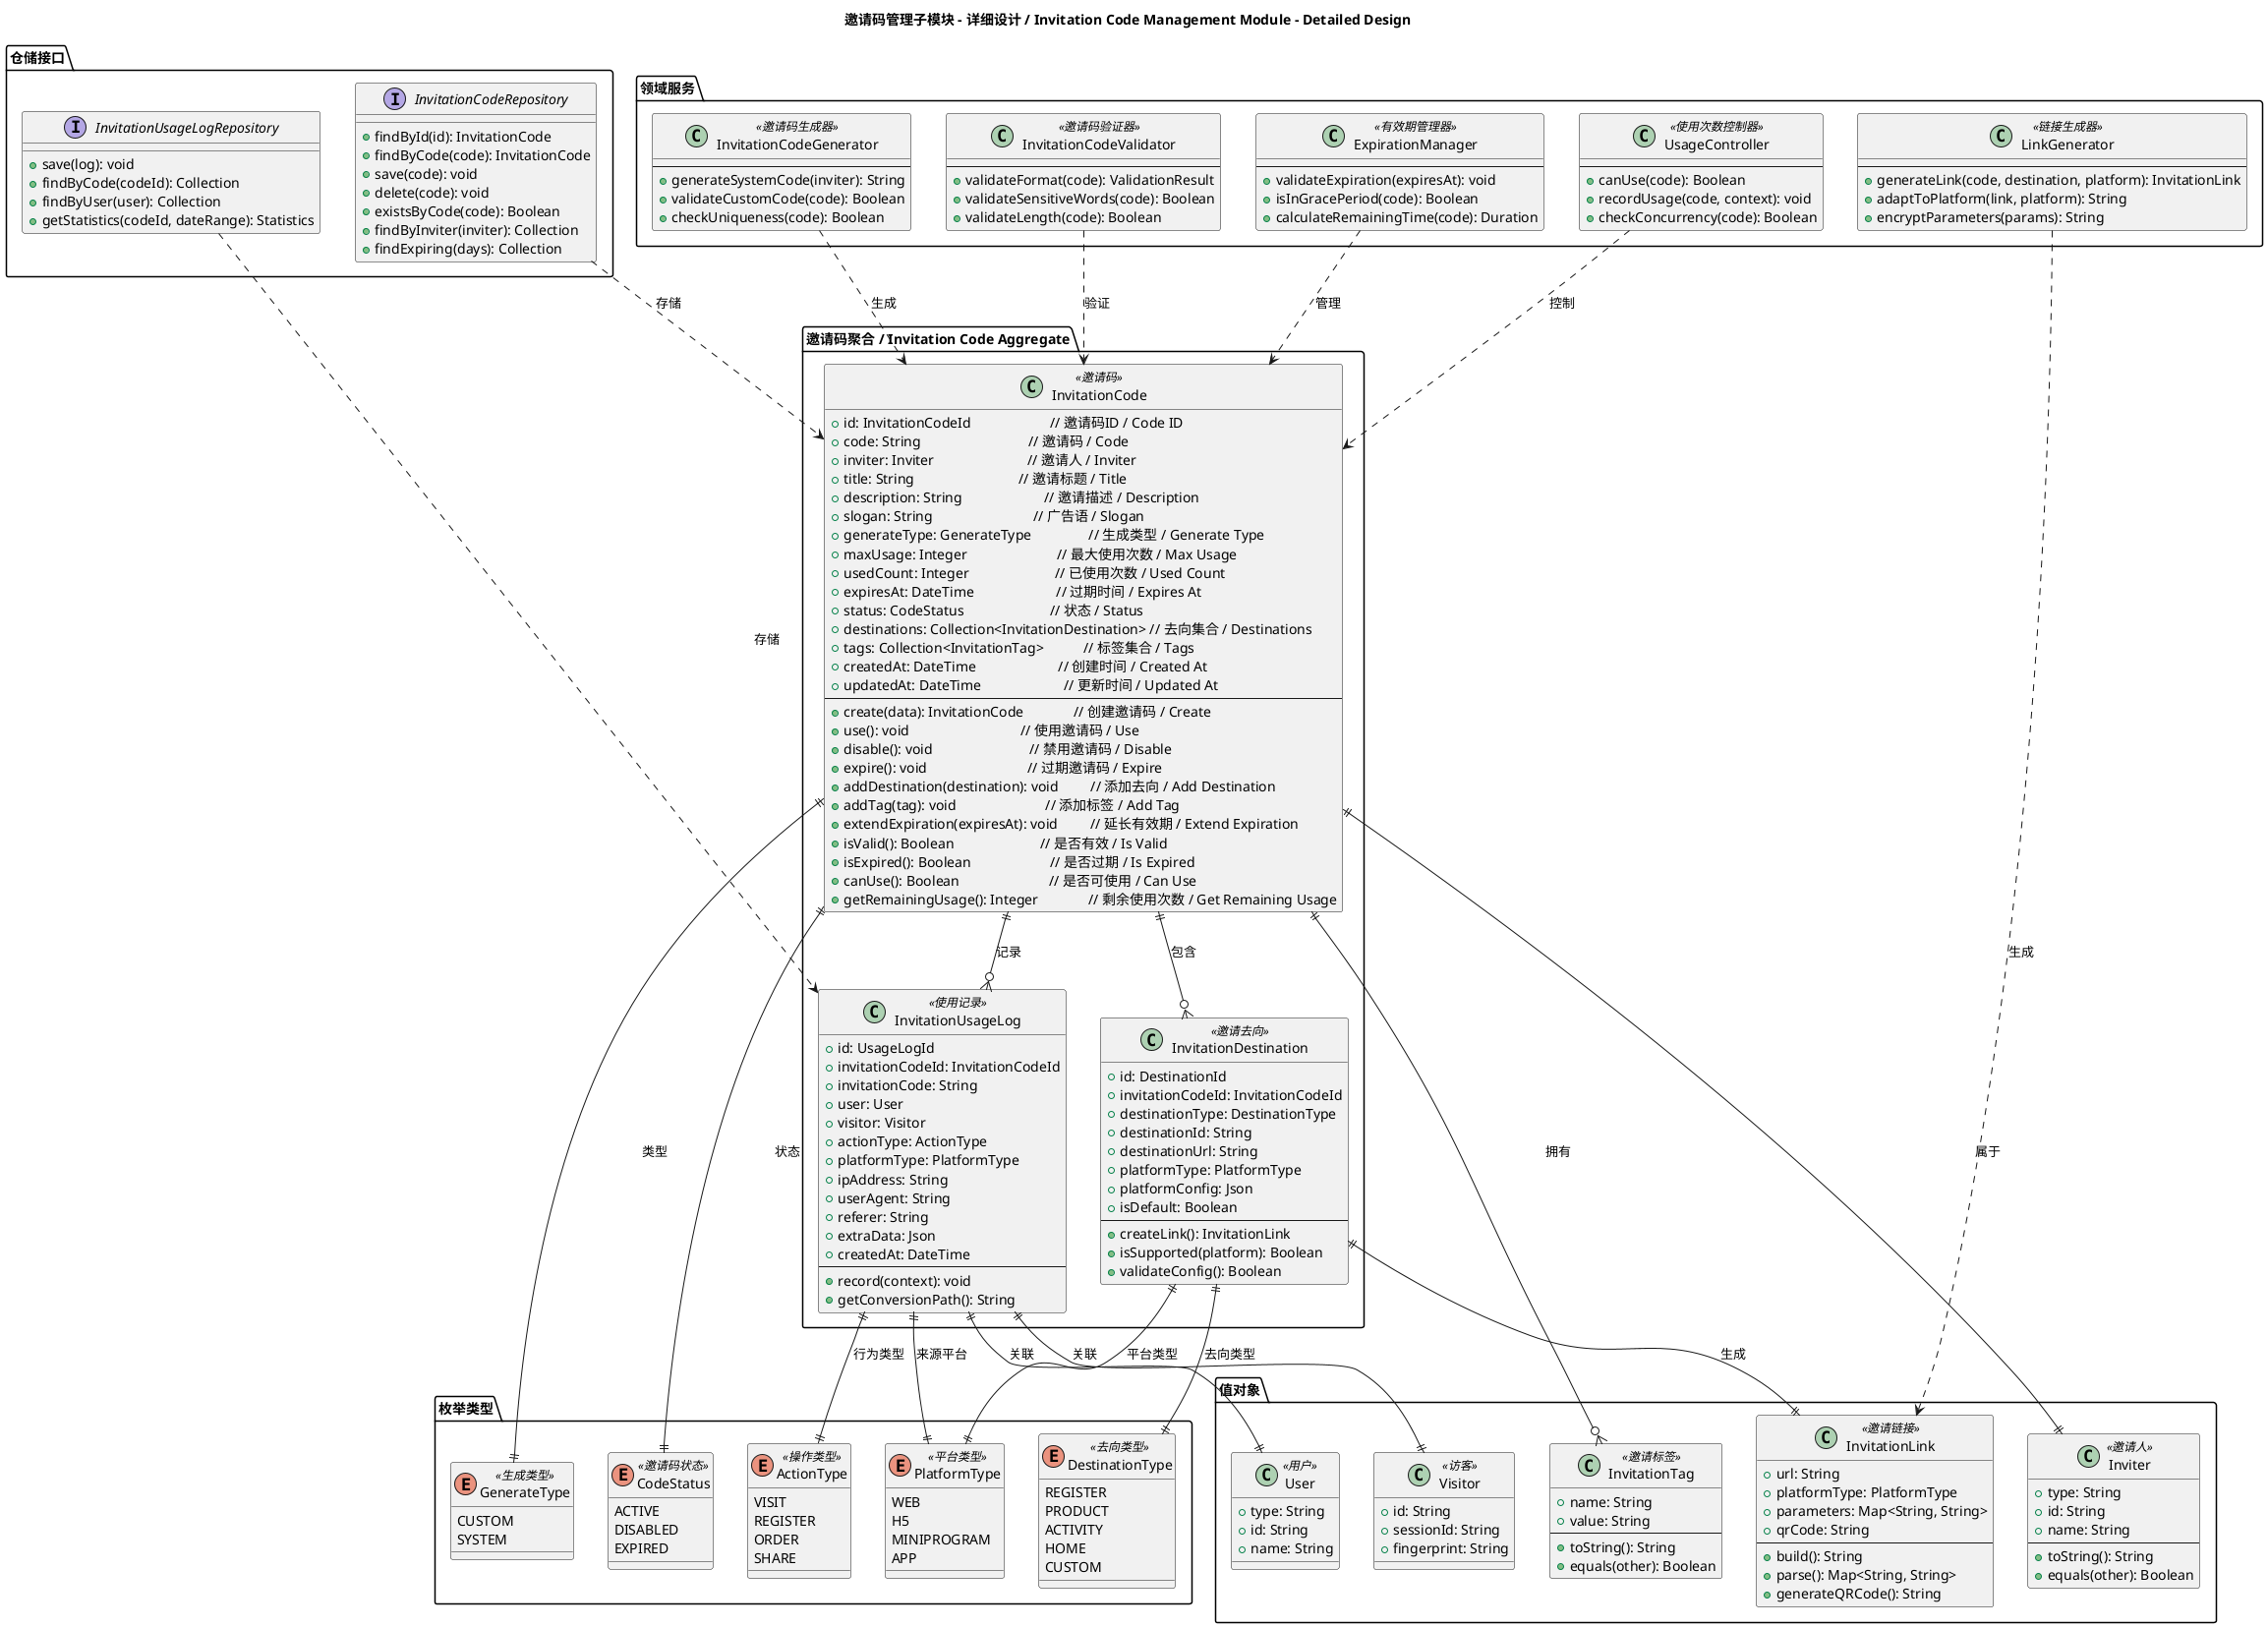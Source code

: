 @startuml invitation_code_detail

title 邀请码管理子模块 - 详细设计 / Invitation Code Management Module - Detailed Design

package "邀请码聚合 / Invitation Code Aggregate" {
    class InvitationCode <<邀请码>> {
        +id: InvitationCodeId                      // 邀请码ID / Code ID
        +code: String                              // 邀请码 / Code
        +inviter: Inviter                          // 邀请人 / Inviter
        +title: String                             // 邀请标题 / Title
        +description: String                       // 邀请描述 / Description
        +slogan: String                            // 广告语 / Slogan
        +generateType: GenerateType                // 生成类型 / Generate Type
        +maxUsage: Integer                         // 最大使用次数 / Max Usage
        +usedCount: Integer                        // 已使用次数 / Used Count
        +expiresAt: DateTime                       // 过期时间 / Expires At
        +status: CodeStatus                        // 状态 / Status
        +destinations: Collection<InvitationDestination> // 去向集合 / Destinations
        +tags: Collection<InvitationTag>           // 标签集合 / Tags
        +createdAt: DateTime                       // 创建时间 / Created At
        +updatedAt: DateTime                       // 更新时间 / Updated At
        --
        +create(data): InvitationCode              // 创建邀请码 / Create
        +use(): void                               // 使用邀请码 / Use
        +disable(): void                           // 禁用邀请码 / Disable
        +expire(): void                            // 过期邀请码 / Expire
        +addDestination(destination): void         // 添加去向 / Add Destination
        +addTag(tag): void                         // 添加标签 / Add Tag
        +extendExpiration(expiresAt): void         // 延长有效期 / Extend Expiration
        +isValid(): Boolean                        // 是否有效 / Is Valid
        +isExpired(): Boolean                      // 是否过期 / Is Expired
        +canUse(): Boolean                         // 是否可使用 / Can Use
        +getRemainingUsage(): Integer              // 剩余使用次数 / Get Remaining Usage
    }

    class InvitationDestination <<邀请去向>> {
        +id: DestinationId
        +invitationCodeId: InvitationCodeId
        +destinationType: DestinationType
        +destinationId: String
        +destinationUrl: String
        +platformType: PlatformType
        +platformConfig: Json
        +isDefault: Boolean
        --
        +createLink(): InvitationLink
        +isSupported(platform): Boolean
        +validateConfig(): Boolean
    }

    class InvitationUsageLog <<使用记录>> {
        +id: UsageLogId
        +invitationCodeId: InvitationCodeId
        +invitationCode: String
        +user: User
        +visitor: Visitor
        +actionType: ActionType
        +platformType: PlatformType
        +ipAddress: String
        +userAgent: String
        +referer: String
        +extraData: Json
        +createdAt: DateTime
        --
        +record(context): void
        +getConversionPath(): String
    }
}

package "值对象" {
    class Inviter <<邀请人>> {
        +type: String
        +id: String
        +name: String
        --
        +toString(): String
        +equals(other): Boolean
    }

    class InvitationTag <<邀请标签>> {
        +name: String
        +value: String
        --
        +toString(): String
        +equals(other): Boolean
    }

    class InvitationLink <<邀请链接>> {
        +url: String
        +platformType: PlatformType
        +parameters: Map<String, String>
        +qrCode: String
        --
        +build(): String
        +parse(): Map<String, String>
        +generateQRCode(): String
    }

    class User <<用户>> {
        +type: String
        +id: String
        +name: String
    }

    class Visitor <<访客>> {
        +id: String
        +sessionId: String
        +fingerprint: String
    }
}

package "领域服务" {
    class InvitationCodeGenerator <<邀请码生成器>> {
        --
        +generateSystemCode(inviter): String
        +validateCustomCode(code): Boolean
        +checkUniqueness(code): Boolean
    }

    class InvitationCodeValidator <<邀请码验证器>> {
        --
        +validateFormat(code): ValidationResult
        +validateSensitiveWords(code): Boolean
        +validateLength(code): Boolean
    }

    class ExpirationManager <<有效期管理器>> {
        --
        +validateExpiration(expiresAt): void
        +isInGracePeriod(code): Boolean
        +calculateRemainingTime(code): Duration
    }

    class UsageController <<使用次数控制器>> {
        --
        +canUse(code): Boolean
        +recordUsage(code, context): void
        +checkConcurrency(code): Boolean
    }

    class LinkGenerator <<链接生成器>> {
        --
        +generateLink(code, destination, platform): InvitationLink
        +adaptToPlatform(link, platform): String
        +encryptParameters(params): String
    }
}

package "枚举类型" {
    enum GenerateType <<生成类型>> {
        CUSTOM
        SYSTEM
    }

    enum CodeStatus <<邀请码状态>> {
        ACTIVE
        DISABLED
        EXPIRED
    }

    enum DestinationType <<去向类型>> {
        REGISTER
        PRODUCT
        ACTIVITY
        HOME
        CUSTOM
    }

    enum PlatformType <<平台类型>> {
        WEB
        H5
        MINIPROGRAM
        APP
    }

    enum ActionType <<操作类型>> {
        VISIT
        REGISTER
        ORDER
        SHARE
    }
}

package "仓储接口" {
    interface InvitationCodeRepository {
        +findById(id): InvitationCode
        +findByCode(code): InvitationCode
        +save(code): void
        +delete(code): void
        +existsByCode(code): Boolean
        +findByInviter(inviter): Collection
        +findExpiring(days): Collection
    }

    interface InvitationUsageLogRepository {
        +save(log): void
        +findByCode(codeId): Collection
        +findByUser(user): Collection
        +getStatistics(codeId, dateRange): Statistics
    }
}

' 关系定义
InvitationCode ||--o{ InvitationDestination : "包含"
InvitationCode ||--o{ InvitationTag : "拥有"
InvitationCode ||--o{ InvitationUsageLog : "记录"
InvitationCode ||--|| Inviter : "属于"

InvitationDestination ||--|| InvitationLink : "生成"
InvitationUsageLog ||--|| User : "关联"
InvitationUsageLog ||--|| Visitor : "关联"

InvitationCode ||--|| GenerateType : "类型"
InvitationCode ||--|| CodeStatus : "状态"
InvitationDestination ||--|| DestinationType : "去向类型"
InvitationDestination ||--|| PlatformType : "平台类型"
InvitationUsageLog ||--|| ActionType : "行为类型"
InvitationUsageLog ||--|| PlatformType : "来源平台"

InvitationCodeGenerator ..> InvitationCode : "生成"
InvitationCodeValidator ..> InvitationCode : "验证"
ExpirationManager ..> InvitationCode : "管理"
UsageController ..> InvitationCode : "控制"
LinkGenerator ..> InvitationLink : "生成"

InvitationCodeRepository ..> InvitationCode : "存储"
InvitationUsageLogRepository ..> InvitationUsageLog : "存储"

@enduml 